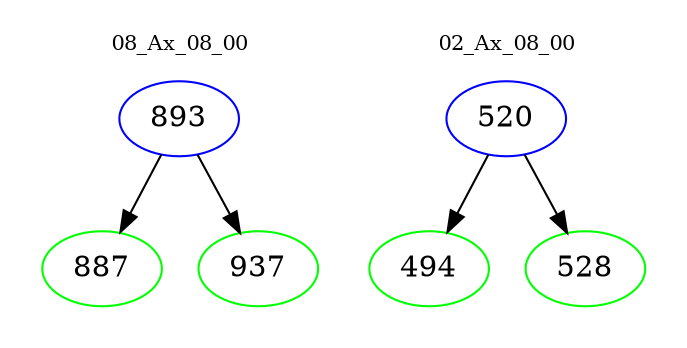 digraph{
subgraph cluster_0 {
color = white
label = "08_Ax_08_00";
fontsize=10;
T0_893 [label="893", color="blue"]
T0_893 -> T0_887 [color="black"]
T0_887 [label="887", color="green"]
T0_893 -> T0_937 [color="black"]
T0_937 [label="937", color="green"]
}
subgraph cluster_1 {
color = white
label = "02_Ax_08_00";
fontsize=10;
T1_520 [label="520", color="blue"]
T1_520 -> T1_494 [color="black"]
T1_494 [label="494", color="green"]
T1_520 -> T1_528 [color="black"]
T1_528 [label="528", color="green"]
}
}
